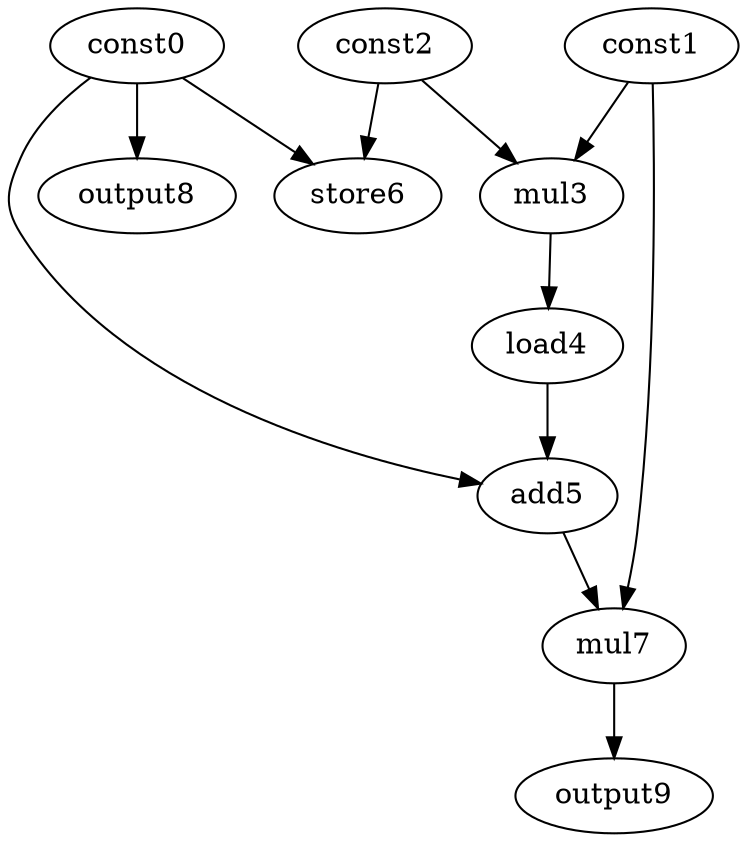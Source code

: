 digraph G { 
const0[opcode=const]; 
const1[opcode=const]; 
const2[opcode=const]; 
mul3[opcode=mul]; 
load4[opcode=load]; 
add5[opcode=add]; 
store6[opcode=store]; 
mul7[opcode=mul]; 
output8[opcode=output]; 
output9[opcode=output]; 
const1->mul3[operand=0];
const2->mul3[operand=1];
const0->store6[operand=0];
const2->store6[operand=1];
const0->output8[operand=0];
mul3->load4[operand=0];
const0->add5[operand=0];
load4->add5[operand=1];
const1->mul7[operand=0];
add5->mul7[operand=1];
mul7->output9[operand=0];
}
